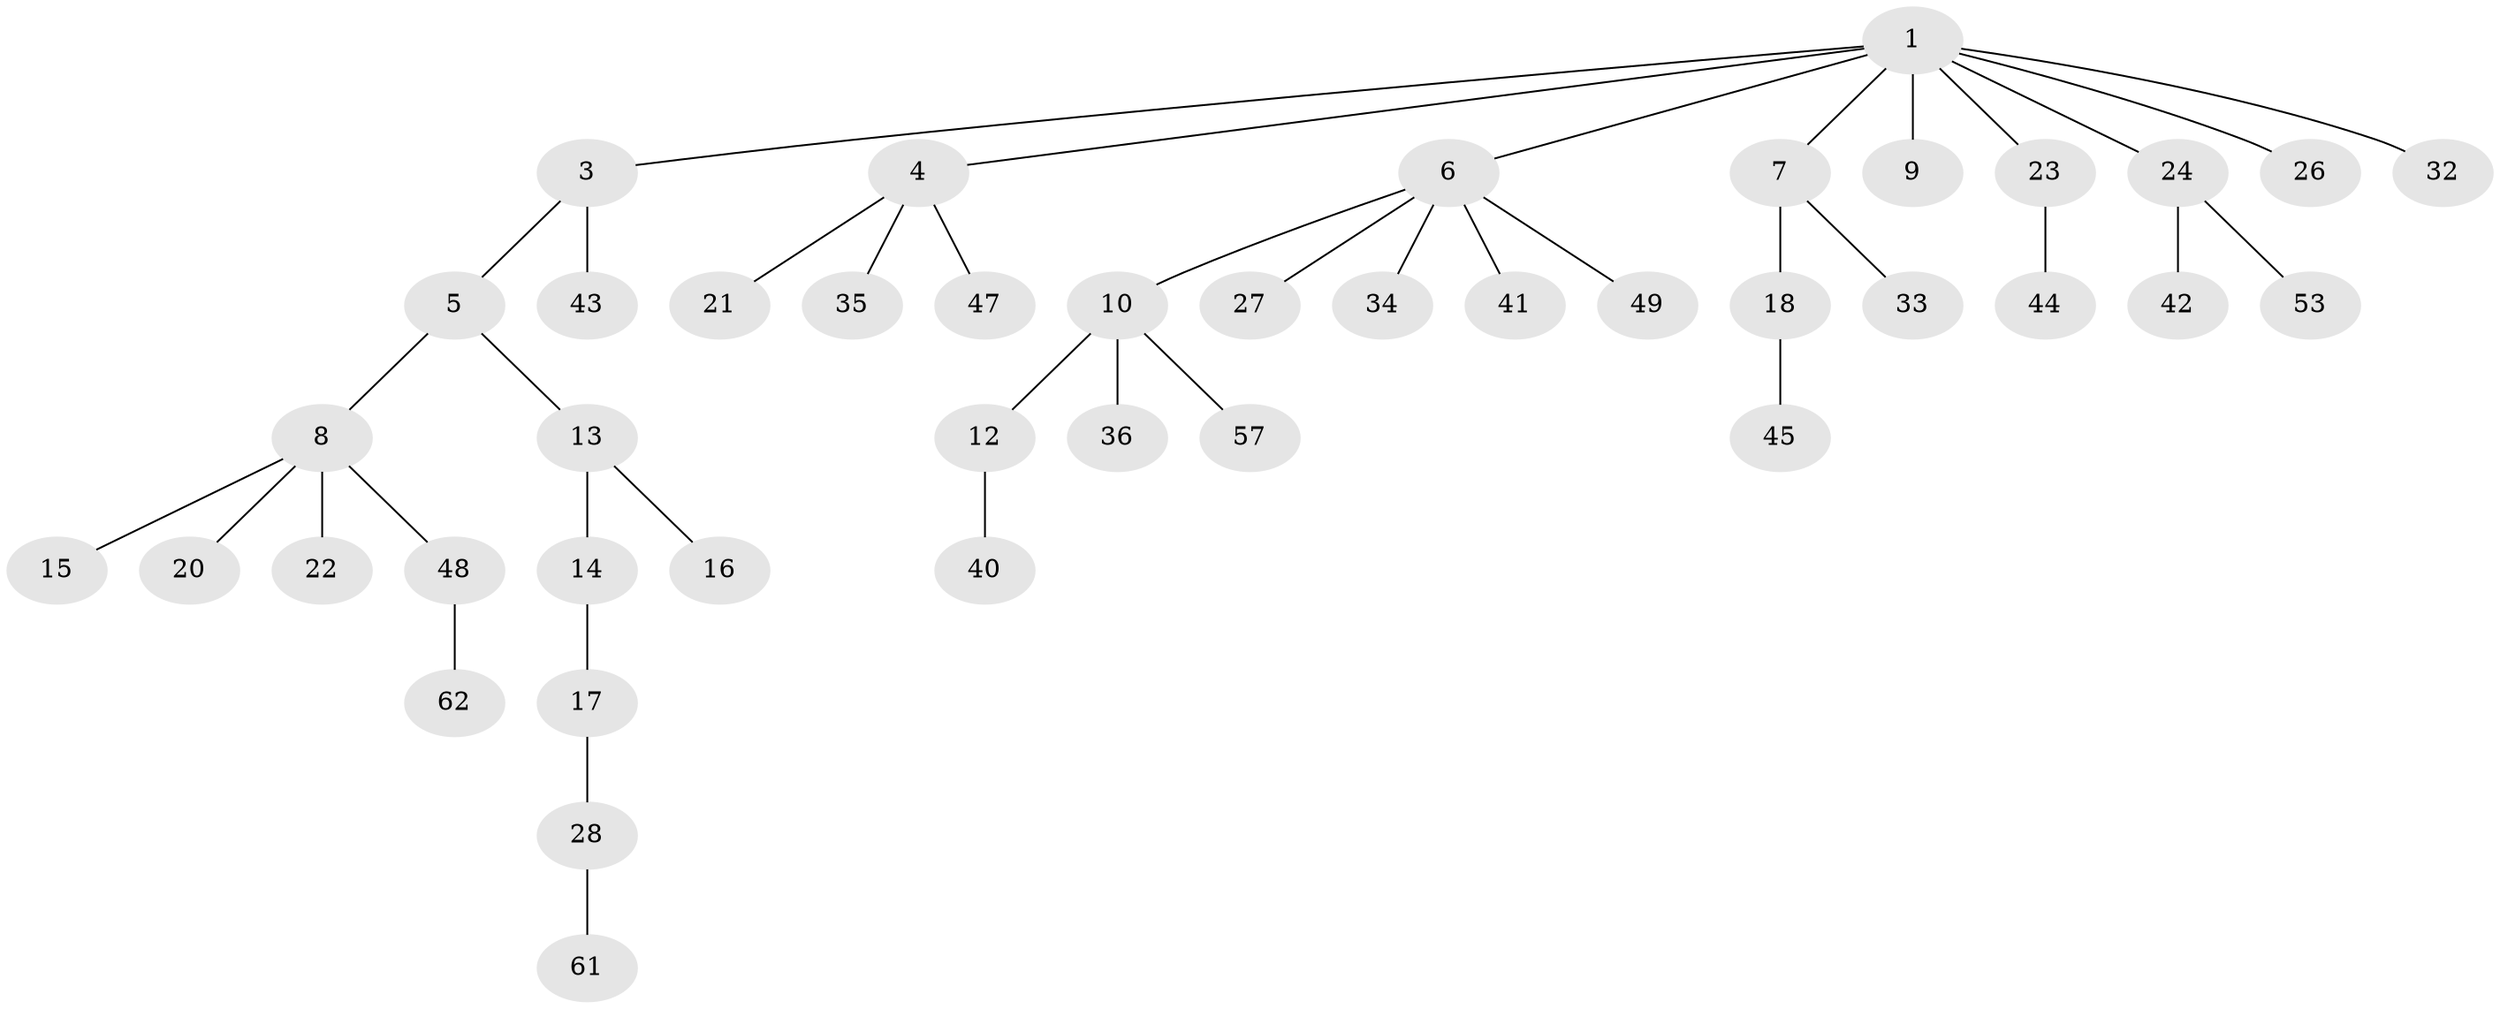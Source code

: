 // original degree distribution, {5: 0.016129032258064516, 6: 0.03225806451612903, 4: 0.08064516129032258, 3: 0.12903225806451613, 1: 0.5, 2: 0.24193548387096775}
// Generated by graph-tools (version 1.1) at 2025/42/03/06/25 10:42:04]
// undirected, 42 vertices, 41 edges
graph export_dot {
graph [start="1"]
  node [color=gray90,style=filled];
  1 [super="+2"];
  3 [super="+38"];
  4 [super="+25"];
  5;
  6 [super="+19"];
  7 [super="+39"];
  8 [super="+11"];
  9;
  10 [super="+52"];
  12 [super="+55"];
  13 [super="+37"];
  14 [super="+58"];
  15;
  16;
  17 [super="+54"];
  18 [super="+30"];
  20;
  21;
  22;
  23;
  24 [super="+31"];
  26 [super="+46"];
  27;
  28 [super="+29"];
  32 [super="+50"];
  33 [super="+56"];
  34;
  35;
  36;
  40 [super="+59"];
  41;
  42;
  43;
  44 [super="+51"];
  45;
  47 [super="+60"];
  48;
  49;
  53;
  57;
  61;
  62;
  1 -- 3;
  1 -- 23;
  1 -- 24;
  1 -- 32;
  1 -- 4;
  1 -- 6;
  1 -- 7;
  1 -- 9;
  1 -- 26;
  3 -- 5;
  3 -- 43;
  4 -- 21;
  4 -- 35;
  4 -- 47;
  5 -- 8;
  5 -- 13;
  6 -- 10;
  6 -- 27;
  6 -- 41;
  6 -- 49;
  6 -- 34;
  7 -- 18;
  7 -- 33;
  8 -- 20;
  8 -- 22;
  8 -- 48;
  8 -- 15;
  10 -- 12;
  10 -- 36;
  10 -- 57;
  12 -- 40;
  13 -- 14;
  13 -- 16;
  14 -- 17;
  17 -- 28;
  18 -- 45;
  23 -- 44;
  24 -- 42;
  24 -- 53;
  28 -- 61;
  48 -- 62;
}
